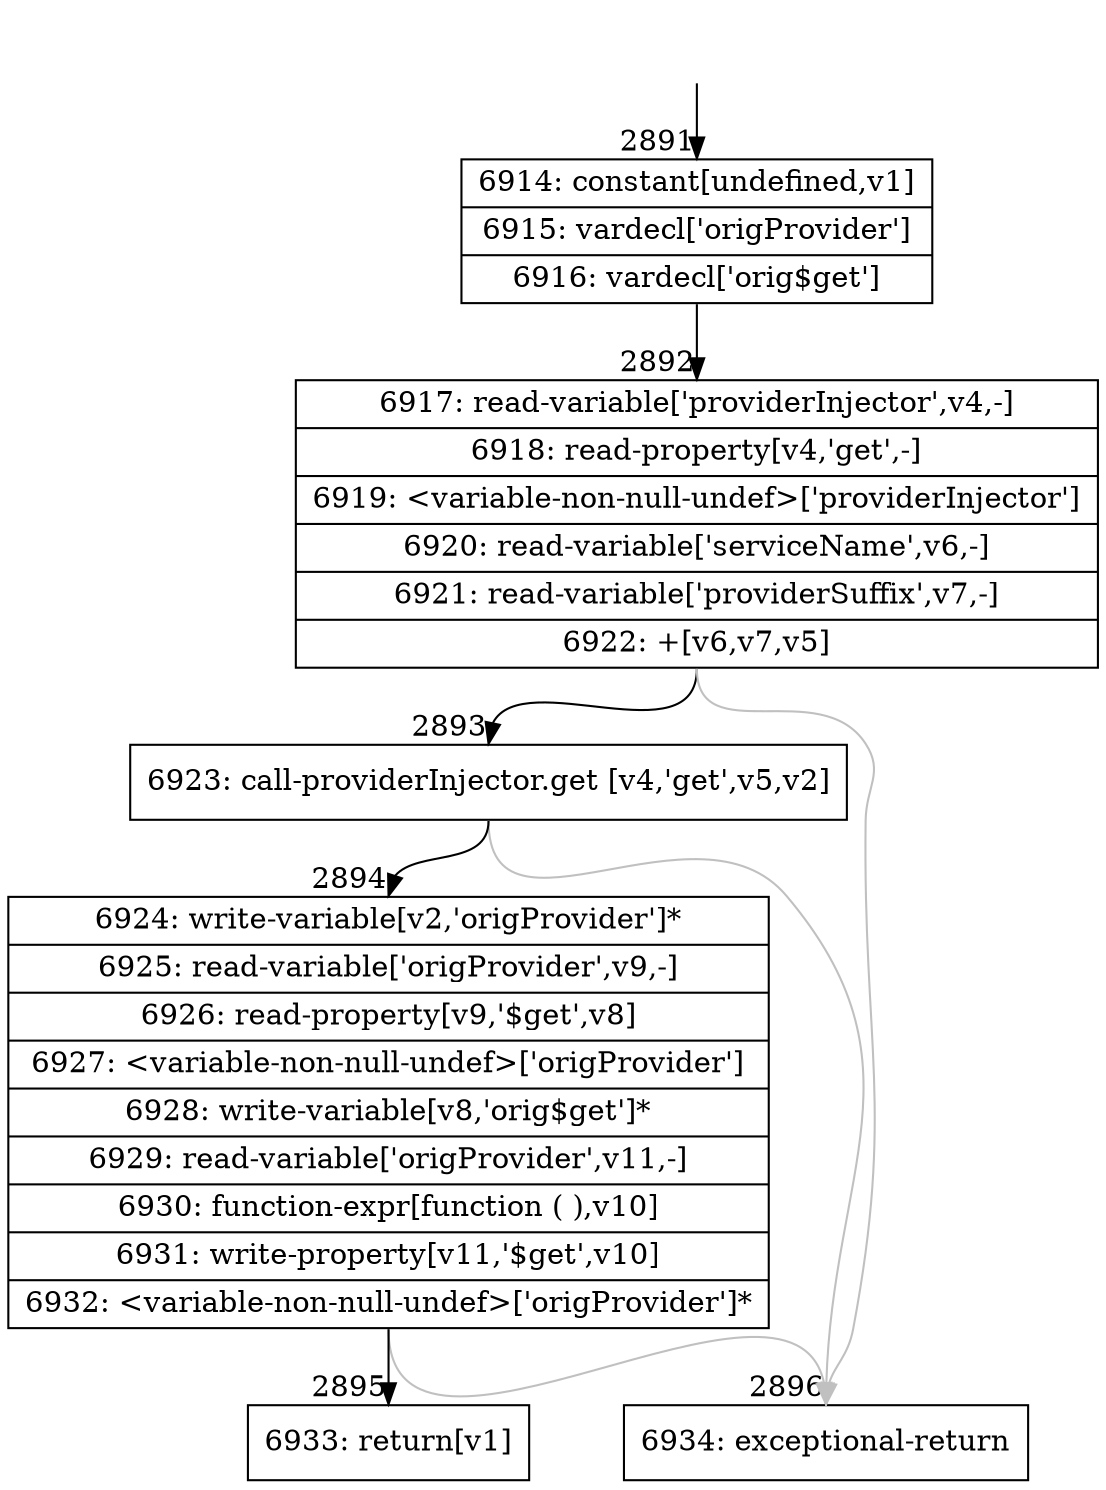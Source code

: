 digraph {
rankdir="TD"
BB_entry238[shape=none,label=""];
BB_entry238 -> BB2891 [tailport=s, headport=n, headlabel="    2891"]
BB2891 [shape=record label="{6914: constant[undefined,v1]|6915: vardecl['origProvider']|6916: vardecl['orig$get']}" ] 
BB2891 -> BB2892 [tailport=s, headport=n, headlabel="      2892"]
BB2892 [shape=record label="{6917: read-variable['providerInjector',v4,-]|6918: read-property[v4,'get',-]|6919: \<variable-non-null-undef\>['providerInjector']|6920: read-variable['serviceName',v6,-]|6921: read-variable['providerSuffix',v7,-]|6922: +[v6,v7,v5]}" ] 
BB2892 -> BB2893 [tailport=s, headport=n, headlabel="      2893"]
BB2892 -> BB2896 [tailport=s, headport=n, color=gray, headlabel="      2896"]
BB2893 [shape=record label="{6923: call-providerInjector.get [v4,'get',v5,v2]}" ] 
BB2893 -> BB2894 [tailport=s, headport=n, headlabel="      2894"]
BB2893 -> BB2896 [tailport=s, headport=n, color=gray]
BB2894 [shape=record label="{6924: write-variable[v2,'origProvider']*|6925: read-variable['origProvider',v9,-]|6926: read-property[v9,'$get',v8]|6927: \<variable-non-null-undef\>['origProvider']|6928: write-variable[v8,'orig$get']*|6929: read-variable['origProvider',v11,-]|6930: function-expr[function ( ),v10]|6931: write-property[v11,'$get',v10]|6932: \<variable-non-null-undef\>['origProvider']*}" ] 
BB2894 -> BB2895 [tailport=s, headport=n, headlabel="      2895"]
BB2894 -> BB2896 [tailport=s, headport=n, color=gray]
BB2895 [shape=record label="{6933: return[v1]}" ] 
BB2896 [shape=record label="{6934: exceptional-return}" ] 
//#$~ 4339
}
